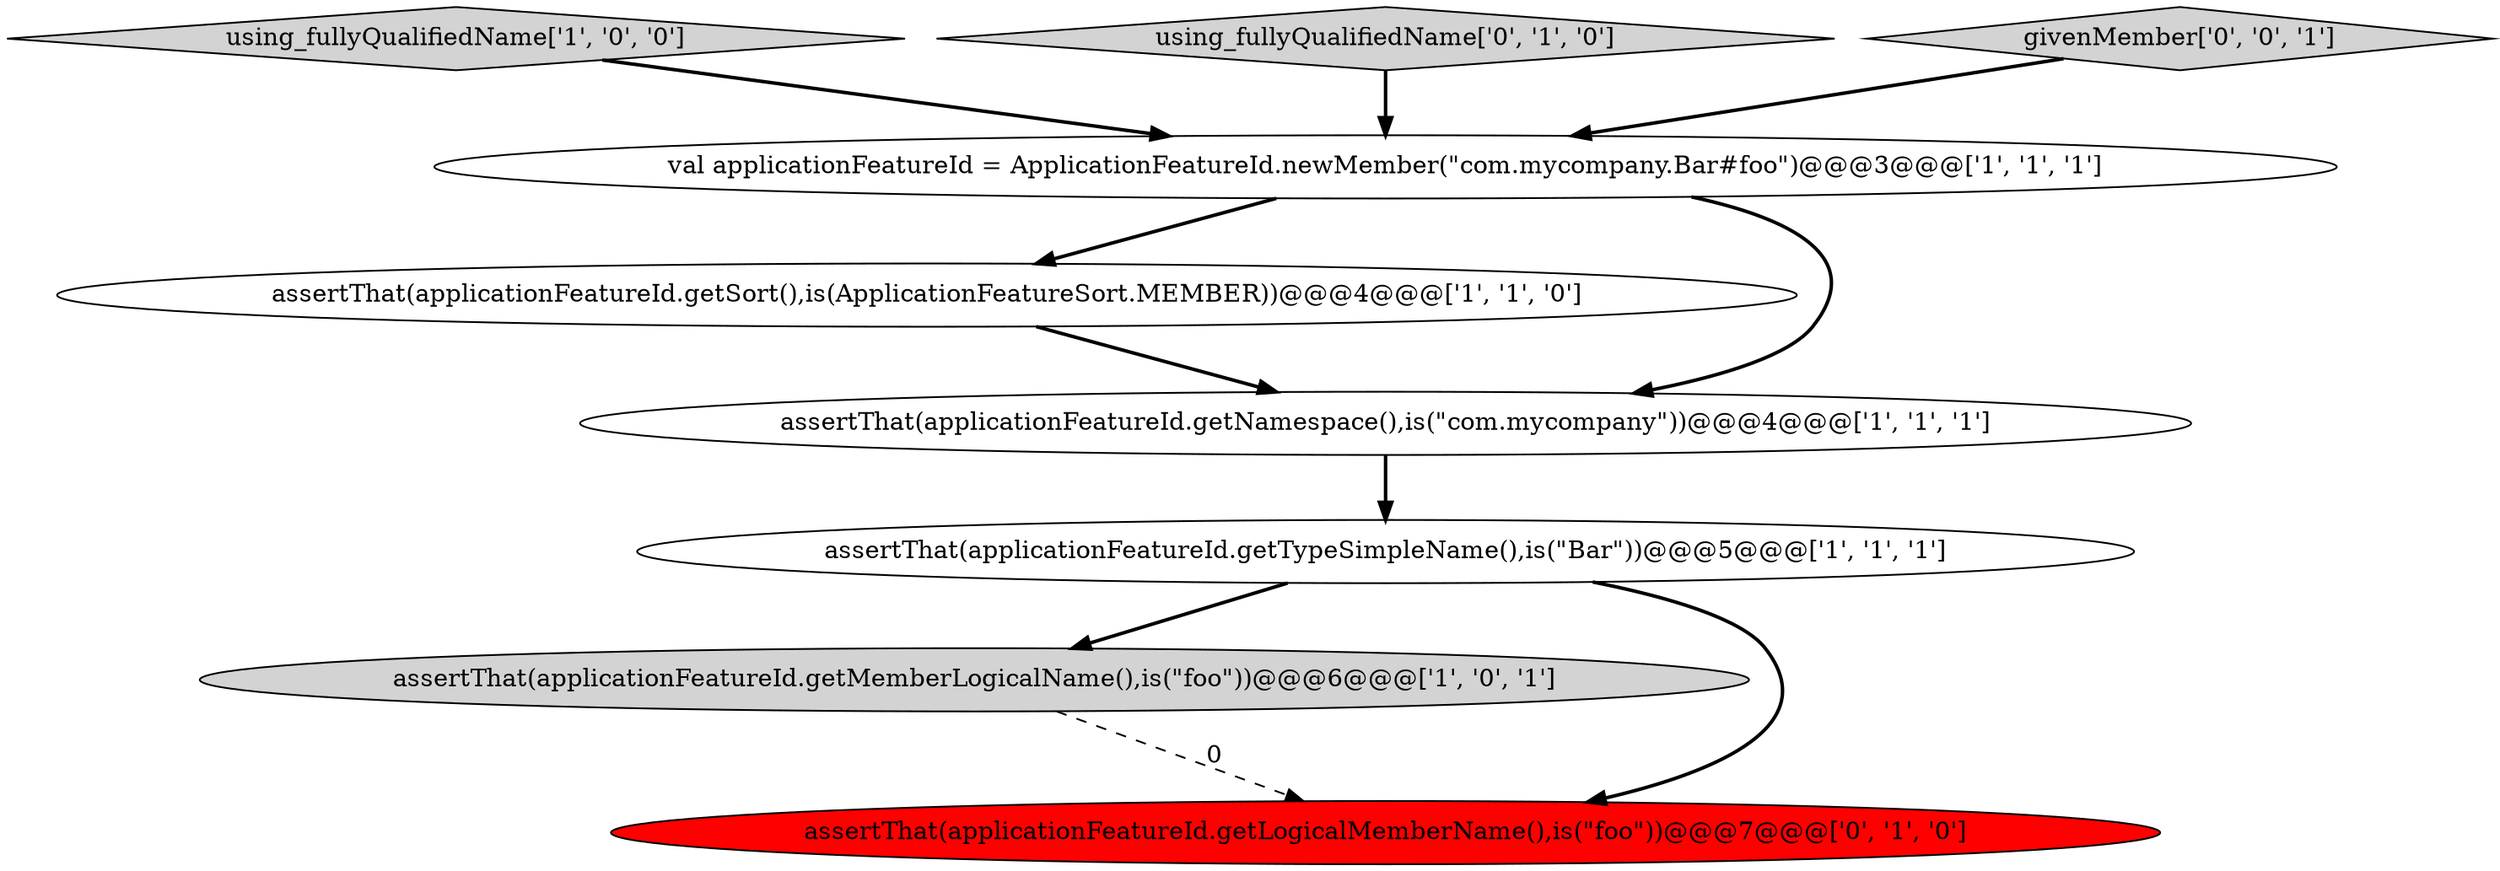 digraph {
1 [style = filled, label = "using_fullyQualifiedName['1', '0', '0']", fillcolor = lightgray, shape = diamond image = "AAA0AAABBB1BBB"];
3 [style = filled, label = "assertThat(applicationFeatureId.getTypeSimpleName(),is(\"Bar\"))@@@5@@@['1', '1', '1']", fillcolor = white, shape = ellipse image = "AAA0AAABBB1BBB"];
5 [style = filled, label = "assertThat(applicationFeatureId.getMemberLogicalName(),is(\"foo\"))@@@6@@@['1', '0', '1']", fillcolor = lightgray, shape = ellipse image = "AAA0AAABBB1BBB"];
7 [style = filled, label = "using_fullyQualifiedName['0', '1', '0']", fillcolor = lightgray, shape = diamond image = "AAA0AAABBB2BBB"];
0 [style = filled, label = "val applicationFeatureId = ApplicationFeatureId.newMember(\"com.mycompany.Bar#foo\")@@@3@@@['1', '1', '1']", fillcolor = white, shape = ellipse image = "AAA0AAABBB1BBB"];
4 [style = filled, label = "assertThat(applicationFeatureId.getSort(),is(ApplicationFeatureSort.MEMBER))@@@4@@@['1', '1', '0']", fillcolor = white, shape = ellipse image = "AAA0AAABBB1BBB"];
6 [style = filled, label = "assertThat(applicationFeatureId.getLogicalMemberName(),is(\"foo\"))@@@7@@@['0', '1', '0']", fillcolor = red, shape = ellipse image = "AAA1AAABBB2BBB"];
2 [style = filled, label = "assertThat(applicationFeatureId.getNamespace(),is(\"com.mycompany\"))@@@4@@@['1', '1', '1']", fillcolor = white, shape = ellipse image = "AAA0AAABBB1BBB"];
8 [style = filled, label = "givenMember['0', '0', '1']", fillcolor = lightgray, shape = diamond image = "AAA0AAABBB3BBB"];
8->0 [style = bold, label=""];
3->6 [style = bold, label=""];
3->5 [style = bold, label=""];
7->0 [style = bold, label=""];
4->2 [style = bold, label=""];
1->0 [style = bold, label=""];
5->6 [style = dashed, label="0"];
0->4 [style = bold, label=""];
2->3 [style = bold, label=""];
0->2 [style = bold, label=""];
}
